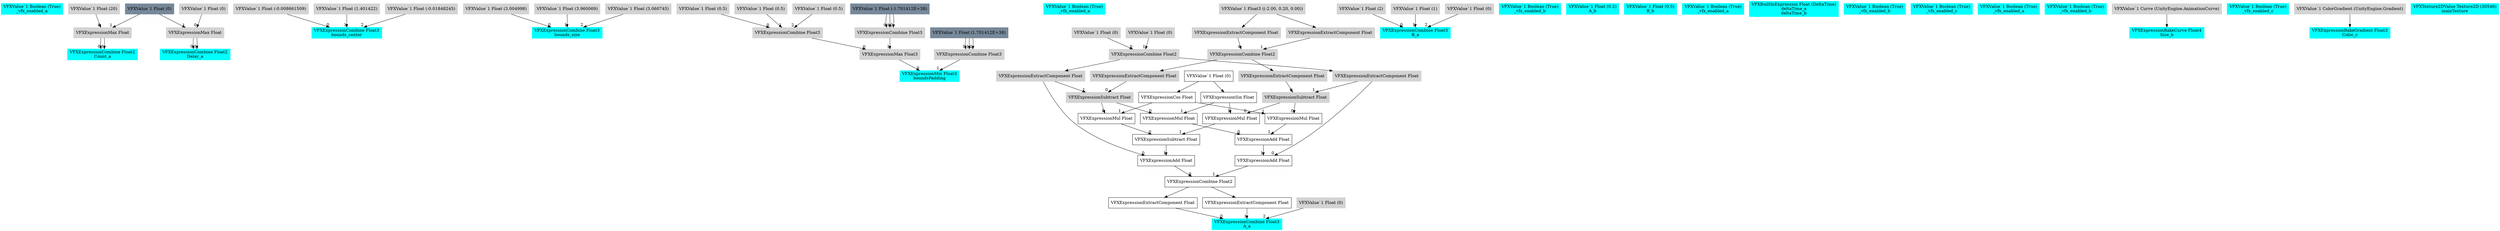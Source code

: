 digraph G {
node0 [shape="box" color="cyan" style="filled" label="VFXValue`1 Boolean (True)
_vfx_enabled_a"]
node1 [shape="box" color="cyan" style="filled" label="VFXExpressionCombine Float2
Count_a"]
node2 [shape="box" color="lightgray" style="filled" label="VFXExpressionMax Float"]
node3 [shape="box" color="lightgray" style="filled" label="VFXValue`1 Float (20)"]
node4 [shape="box" color="lightslategray" style="filled" label="VFXValue`1 Float (0)"]
node5 [shape="box" color="cyan" style="filled" label="VFXExpressionCombine Float2
Delay_a"]
node6 [shape="box" color="lightgray" style="filled" label="VFXExpressionMax Float"]
node7 [shape="box" color="lightgray" style="filled" label="VFXValue`1 Float (0)"]
node8 [shape="box" color="cyan" style="filled" label="VFXExpressionCombine Float3
bounds_center"]
node9 [shape="box" color="lightgray" style="filled" label="VFXValue`1 Float (-0.008661509)"]
node10 [shape="box" color="lightgray" style="filled" label="VFXValue`1 Float (1.401422)"]
node11 [shape="box" color="lightgray" style="filled" label="VFXValue`1 Float (-0.01848245)"]
node12 [shape="box" color="cyan" style="filled" label="VFXExpressionCombine Float3
bounds_size"]
node13 [shape="box" color="lightgray" style="filled" label="VFXValue`1 Float (3.004998)"]
node14 [shape="box" color="lightgray" style="filled" label="VFXValue`1 Float (3.960069)"]
node15 [shape="box" color="lightgray" style="filled" label="VFXValue`1 Float (3.060745)"]
node16 [shape="box" color="cyan" style="filled" label="VFXExpressionMin Float3
boundsPadding"]
node17 [shape="box" color="lightgray" style="filled" label="VFXExpressionMax Float3"]
node18 [shape="box" color="lightgray" style="filled" label="VFXExpressionCombine Float3"]
node19 [shape="box" color="lightgray" style="filled" label="VFXValue`1 Float (0.5)"]
node20 [shape="box" color="lightgray" style="filled" label="VFXValue`1 Float (0.5)"]
node21 [shape="box" color="lightgray" style="filled" label="VFXValue`1 Float (0.5)"]
node22 [shape="box" color="lightgray" style="filled" label="VFXExpressionCombine Float3"]
node23 [shape="box" color="lightslategray" style="filled" label="VFXValue`1 Float (-1.701412E+38)"]
node24 [shape="box" color="lightgray" style="filled" label="VFXExpressionCombine Float3"]
node25 [shape="box" color="lightslategray" style="filled" label="VFXValue`1 Float (1.701412E+38)"]
node26 [shape="box" color="cyan" style="filled" label="VFXValue`1 Boolean (True)
_vfx_enabled_a"]
node27 [shape="box" color="cyan" style="filled" label="VFXExpressionCombine Float3
A_a"]
node28 [shape="box" label="VFXExpressionExtractComponent Float"]
node29 [shape="box" label="VFXExpressionCombine Float2"]
node30 [shape="box" label="VFXExpressionAdd Float"]
node31 [shape="box" color="lightgray" style="filled" label="VFXExpressionExtractComponent Float"]
node32 [shape="box" color="lightgray" style="filled" label="VFXExpressionCombine Float2"]
node33 [shape="box" color="lightgray" style="filled" label="VFXValue`1 Float (0)"]
node34 [shape="box" color="lightgray" style="filled" label="VFXValue`1 Float (0)"]
node35 [shape="box" label="VFXExpressionSubtract Float"]
node36 [shape="box" label="VFXExpressionMul Float"]
node37 [shape="box" color="lightgray" style="filled" label="VFXExpressionSubtract Float"]
node38 [shape="box" color="lightgray" style="filled" label="VFXExpressionExtractComponent Float"]
node39 [shape="box" color="lightgray" style="filled" label="VFXExpressionCombine Float2"]
node40 [shape="box" color="lightgray" style="filled" label="VFXExpressionExtractComponent Float"]
node41 [shape="box" color="lightgray" style="filled" label="VFXValue`1 Float3 ((-2.00, 0.20, 0.00))"]
node42 [shape="box" color="lightgray" style="filled" label="VFXExpressionExtractComponent Float"]
node43 [shape="box" label="VFXExpressionCos Float"]
node44 [shape="box" label="VFXValue`1 Float (0)"]
node45 [shape="box" label="VFXExpressionMul Float"]
node46 [shape="box" color="lightgray" style="filled" label="VFXExpressionSubtract Float"]
node47 [shape="box" color="lightgray" style="filled" label="VFXExpressionExtractComponent Float"]
node48 [shape="box" color="lightgray" style="filled" label="VFXExpressionExtractComponent Float"]
node49 [shape="box" label="VFXExpressionSin Float"]
node50 [shape="box" label="VFXExpressionAdd Float"]
node51 [shape="box" label="VFXExpressionAdd Float"]
node52 [shape="box" label="VFXExpressionMul Float"]
node53 [shape="box" label="VFXExpressionMul Float"]
node54 [shape="box" label="VFXExpressionExtractComponent Float"]
node55 [shape="box" color="lightgray" style="filled" label="VFXValue`1 Float (0)"]
node56 [shape="box" color="cyan" style="filled" label="VFXExpressionCombine Float3
B_a"]
node57 [shape="box" color="lightgray" style="filled" label="VFXValue`1 Float (2)"]
node58 [shape="box" color="lightgray" style="filled" label="VFXValue`1 Float (1)"]
node59 [shape="box" color="lightgray" style="filled" label="VFXValue`1 Float (0)"]
node60 [shape="box" color="cyan" style="filled" label="VFXValue`1 Boolean (True)
_vfx_enabled_b"]
node61 [shape="box" color="cyan" style="filled" label="VFXValue`1 Float (0.2)
A_b"]
node62 [shape="box" color="cyan" style="filled" label="VFXValue`1 Float (0.5)
B_b"]
node63 [shape="box" color="cyan" style="filled" label="VFXValue`1 Boolean (True)
_vfx_enabled_a"]
node64 [shape="box" color="cyan" style="filled" label="VFXBuiltInExpression Float (DeltaTime)
deltaTime_a
deltaTime_b"]
node65 [shape="box" color="cyan" style="filled" label="VFXValue`1 Boolean (True)
_vfx_enabled_b"]
node66 [shape="box" color="cyan" style="filled" label="VFXValue`1 Boolean (True)
_vfx_enabled_c"]
node67 [shape="box" color="cyan" style="filled" label="VFXValue`1 Boolean (True)
_vfx_enabled_a"]
node68 [shape="box" color="cyan" style="filled" label="VFXValue`1 Boolean (True)
_vfx_enabled_b"]
node69 [shape="box" color="cyan" style="filled" label="VFXExpressionBakeCurve Float4
Size_b"]
node70 [shape="box" color="lightgray" style="filled" label="VFXValue`1 Curve (UnityEngine.AnimationCurve)"]
node71 [shape="box" color="cyan" style="filled" label="VFXValue`1 Boolean (True)
_vfx_enabled_c"]
node72 [shape="box" color="cyan" style="filled" label="VFXExpressionBakeGradient Float3
Color_c"]
node73 [shape="box" color="lightgray" style="filled" label="VFXValue`1 ColorGradient (UnityEngine.Gradient)"]
node74 [shape="box" color="cyan" style="filled" label="VFXTexture2DValue Texture2D (30546)
mainTexture"]
node2 -> node1 [headlabel="0"]
node2 -> node1 [headlabel="1"]
node3 -> node2 [headlabel="0"]
node4 -> node2 [headlabel="1"]
node6 -> node5 [headlabel="0"]
node6 -> node5 [headlabel="1"]
node7 -> node6 [headlabel="0"]
node4 -> node6 [headlabel="1"]
node9 -> node8 [headlabel="0"]
node10 -> node8 [headlabel="1"]
node11 -> node8 [headlabel="2"]
node13 -> node12 [headlabel="0"]
node14 -> node12 [headlabel="1"]
node15 -> node12 [headlabel="2"]
node17 -> node16 [headlabel="0"]
node24 -> node16 [headlabel="1"]
node18 -> node17 [headlabel="0"]
node22 -> node17 [headlabel="1"]
node19 -> node18 [headlabel="0"]
node20 -> node18 [headlabel="1"]
node21 -> node18 [headlabel="2"]
node23 -> node22 [headlabel="0"]
node23 -> node22 [headlabel="1"]
node23 -> node22 [headlabel="2"]
node25 -> node24 [headlabel="0"]
node25 -> node24 [headlabel="1"]
node25 -> node24 [headlabel="2"]
node28 -> node27 [headlabel="0"]
node54 -> node27 [headlabel="1"]
node55 -> node27 [headlabel="2"]
node29 -> node28 
node30 -> node29 [headlabel="0"]
node50 -> node29 [headlabel="1"]
node31 -> node30 [headlabel="0"]
node35 -> node30 [headlabel="1"]
node32 -> node31 
node33 -> node32 [headlabel="0"]
node34 -> node32 [headlabel="1"]
node36 -> node35 [headlabel="0"]
node45 -> node35 [headlabel="1"]
node37 -> node36 [headlabel="0"]
node43 -> node36 [headlabel="1"]
node38 -> node37 [headlabel="0"]
node31 -> node37 [headlabel="1"]
node39 -> node38 
node40 -> node39 [headlabel="0"]
node42 -> node39 [headlabel="1"]
node41 -> node40 
node41 -> node42 
node44 -> node43 
node46 -> node45 [headlabel="0"]
node49 -> node45 [headlabel="1"]
node47 -> node46 [headlabel="0"]
node48 -> node46 [headlabel="1"]
node39 -> node47 
node32 -> node48 
node44 -> node49 
node48 -> node50 [headlabel="0"]
node51 -> node50 [headlabel="1"]
node52 -> node51 [headlabel="0"]
node53 -> node51 [headlabel="1"]
node37 -> node52 [headlabel="0"]
node49 -> node52 [headlabel="1"]
node46 -> node53 [headlabel="0"]
node43 -> node53 [headlabel="1"]
node29 -> node54 
node57 -> node56 [headlabel="0"]
node58 -> node56 [headlabel="1"]
node59 -> node56 [headlabel="2"]
node70 -> node69 
node73 -> node72 
}
